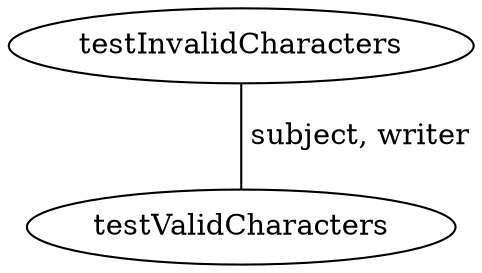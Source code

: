 digraph G {
testInvalidCharacters;
testValidCharacters;
testInvalidCharacters -> testValidCharacters [label=" subject, writer", dir=none];
}